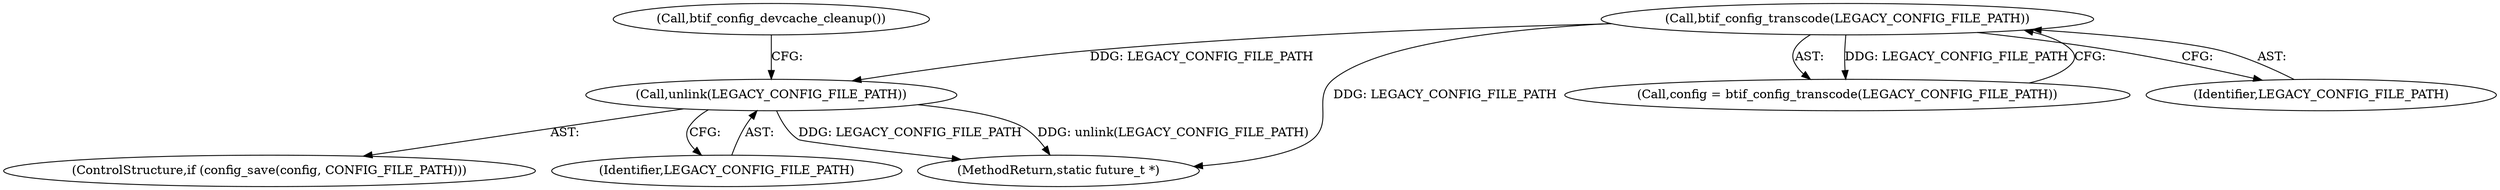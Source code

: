 digraph "0_Android_d77f1999ecece56c1cbb333f4ddc26f0b5bac2c5_1@API" {
"1000147" [label="(Call,unlink(LEGACY_CONFIG_FILE_PATH))"];
"1000121" [label="(Call,btif_config_transcode(LEGACY_CONFIG_FILE_PATH))"];
"1000143" [label="(ControlStructure,if (config_save(config, CONFIG_FILE_PATH)))"];
"1000149" [label="(Call,btif_config_devcache_cleanup())"];
"1000121" [label="(Call,btif_config_transcode(LEGACY_CONFIG_FILE_PATH))"];
"1000119" [label="(Call,config = btif_config_transcode(LEGACY_CONFIG_FILE_PATH))"];
"1000147" [label="(Call,unlink(LEGACY_CONFIG_FILE_PATH))"];
"1000148" [label="(Identifier,LEGACY_CONFIG_FILE_PATH)"];
"1000182" [label="(MethodReturn,static future_t *)"];
"1000122" [label="(Identifier,LEGACY_CONFIG_FILE_PATH)"];
"1000147" -> "1000143"  [label="AST: "];
"1000147" -> "1000148"  [label="CFG: "];
"1000148" -> "1000147"  [label="AST: "];
"1000149" -> "1000147"  [label="CFG: "];
"1000147" -> "1000182"  [label="DDG: LEGACY_CONFIG_FILE_PATH"];
"1000147" -> "1000182"  [label="DDG: unlink(LEGACY_CONFIG_FILE_PATH)"];
"1000121" -> "1000147"  [label="DDG: LEGACY_CONFIG_FILE_PATH"];
"1000121" -> "1000119"  [label="AST: "];
"1000121" -> "1000122"  [label="CFG: "];
"1000122" -> "1000121"  [label="AST: "];
"1000119" -> "1000121"  [label="CFG: "];
"1000121" -> "1000182"  [label="DDG: LEGACY_CONFIG_FILE_PATH"];
"1000121" -> "1000119"  [label="DDG: LEGACY_CONFIG_FILE_PATH"];
}
